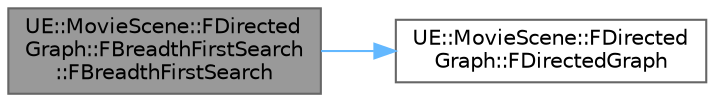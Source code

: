 digraph "UE::MovieScene::FDirectedGraph::FBreadthFirstSearch::FBreadthFirstSearch"
{
 // INTERACTIVE_SVG=YES
 // LATEX_PDF_SIZE
  bgcolor="transparent";
  edge [fontname=Helvetica,fontsize=10,labelfontname=Helvetica,labelfontsize=10];
  node [fontname=Helvetica,fontsize=10,shape=box,height=0.2,width=0.4];
  rankdir="LR";
  Node1 [id="Node000001",label="UE::MovieScene::FDirected\lGraph::FBreadthFirstSearch\l::FBreadthFirstSearch",height=0.2,width=0.4,color="gray40", fillcolor="grey60", style="filled", fontcolor="black",tooltip=" "];
  Node1 -> Node2 [id="edge1_Node000001_Node000002",color="steelblue1",style="solid",tooltip=" "];
  Node2 [id="Node000002",label="UE::MovieScene::FDirected\lGraph::FDirectedGraph",height=0.2,width=0.4,color="grey40", fillcolor="white", style="filled",URL="$da/dec/structUE_1_1MovieScene_1_1FDirectedGraph.html#a8cdd8bc24323d3b04471395e5d141208",tooltip=" "];
}
